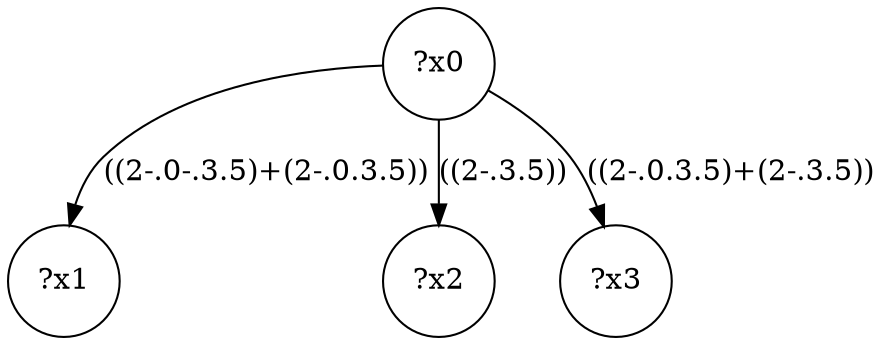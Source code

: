digraph g {
	x0 [shape=circle, label="?x0"];
	x1 [shape=circle, label="?x1"];
	x0 -> x1 [label="((2-.0-.3.5)+(2-.0.3.5))"];
	x2 [shape=circle, label="?x2"];
	x0 -> x2 [label="((2-.3.5))"];
	x3 [shape=circle, label="?x3"];
	x0 -> x3 [label="((2-.0.3.5)+(2-.3.5))"];
}
